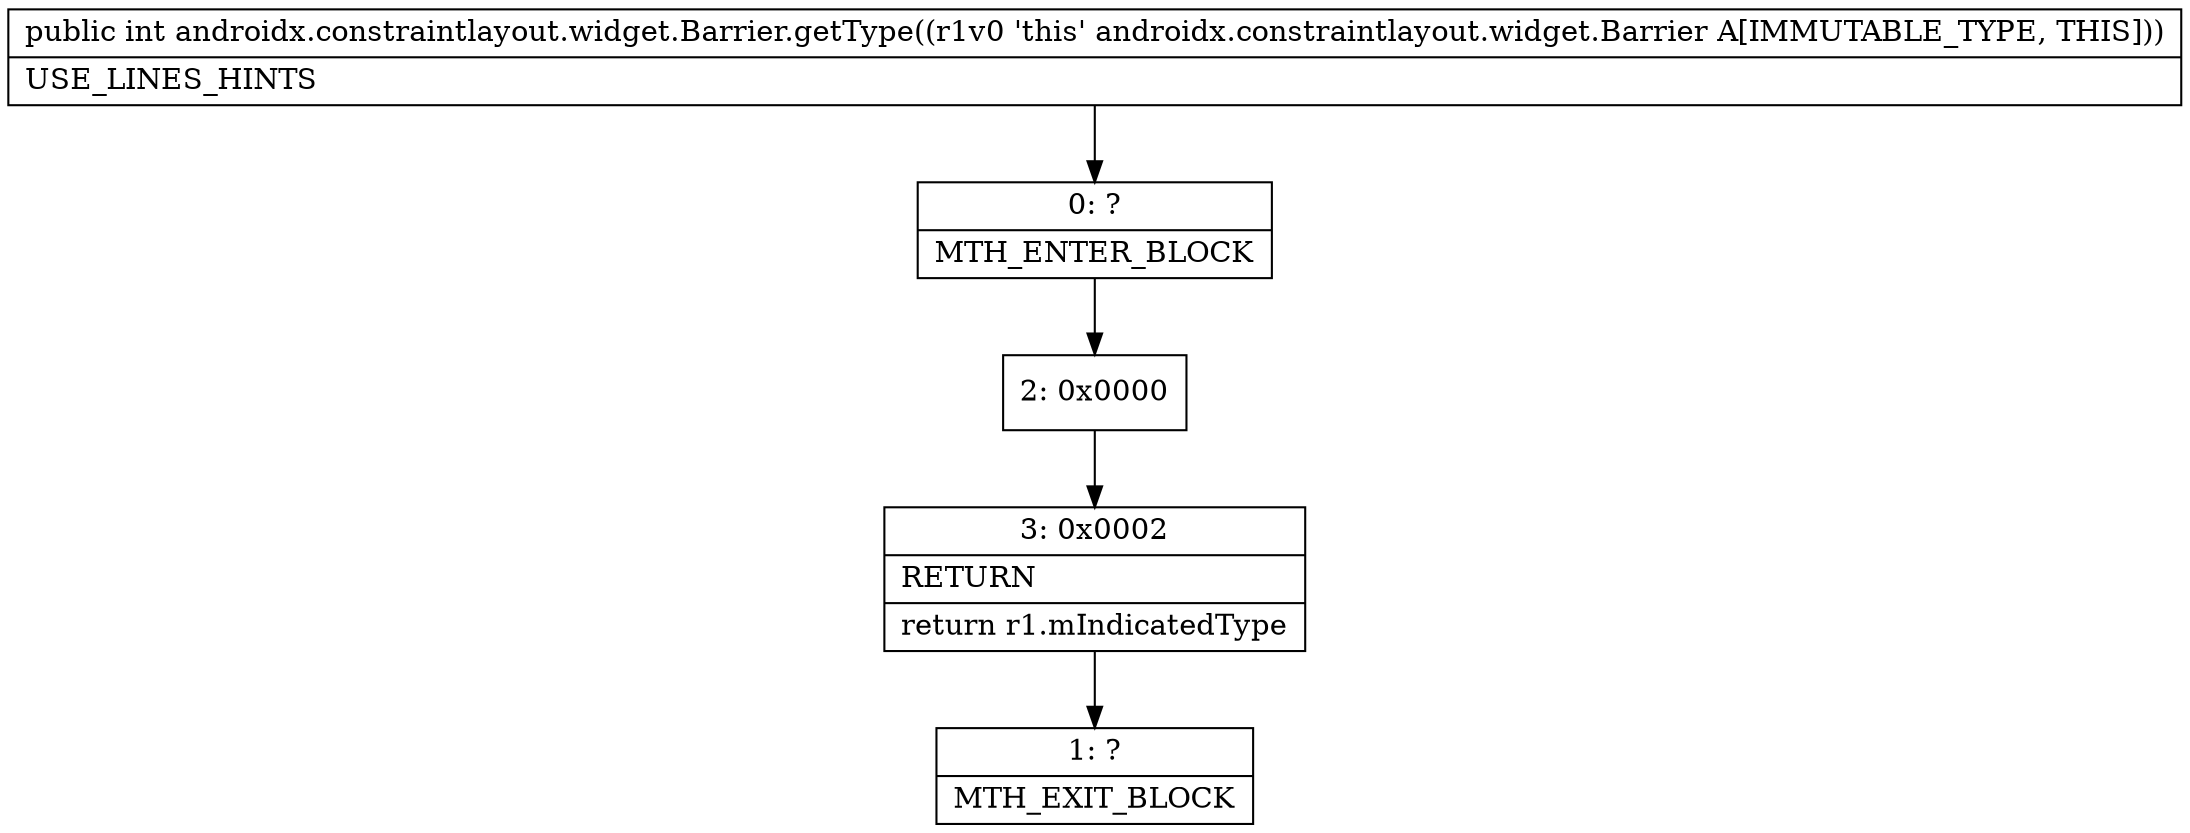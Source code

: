 digraph "CFG forandroidx.constraintlayout.widget.Barrier.getType()I" {
Node_0 [shape=record,label="{0\:\ ?|MTH_ENTER_BLOCK\l}"];
Node_2 [shape=record,label="{2\:\ 0x0000}"];
Node_3 [shape=record,label="{3\:\ 0x0002|RETURN\l|return r1.mIndicatedType\l}"];
Node_1 [shape=record,label="{1\:\ ?|MTH_EXIT_BLOCK\l}"];
MethodNode[shape=record,label="{public int androidx.constraintlayout.widget.Barrier.getType((r1v0 'this' androidx.constraintlayout.widget.Barrier A[IMMUTABLE_TYPE, THIS]))  | USE_LINES_HINTS\l}"];
MethodNode -> Node_0;Node_0 -> Node_2;
Node_2 -> Node_3;
Node_3 -> Node_1;
}

